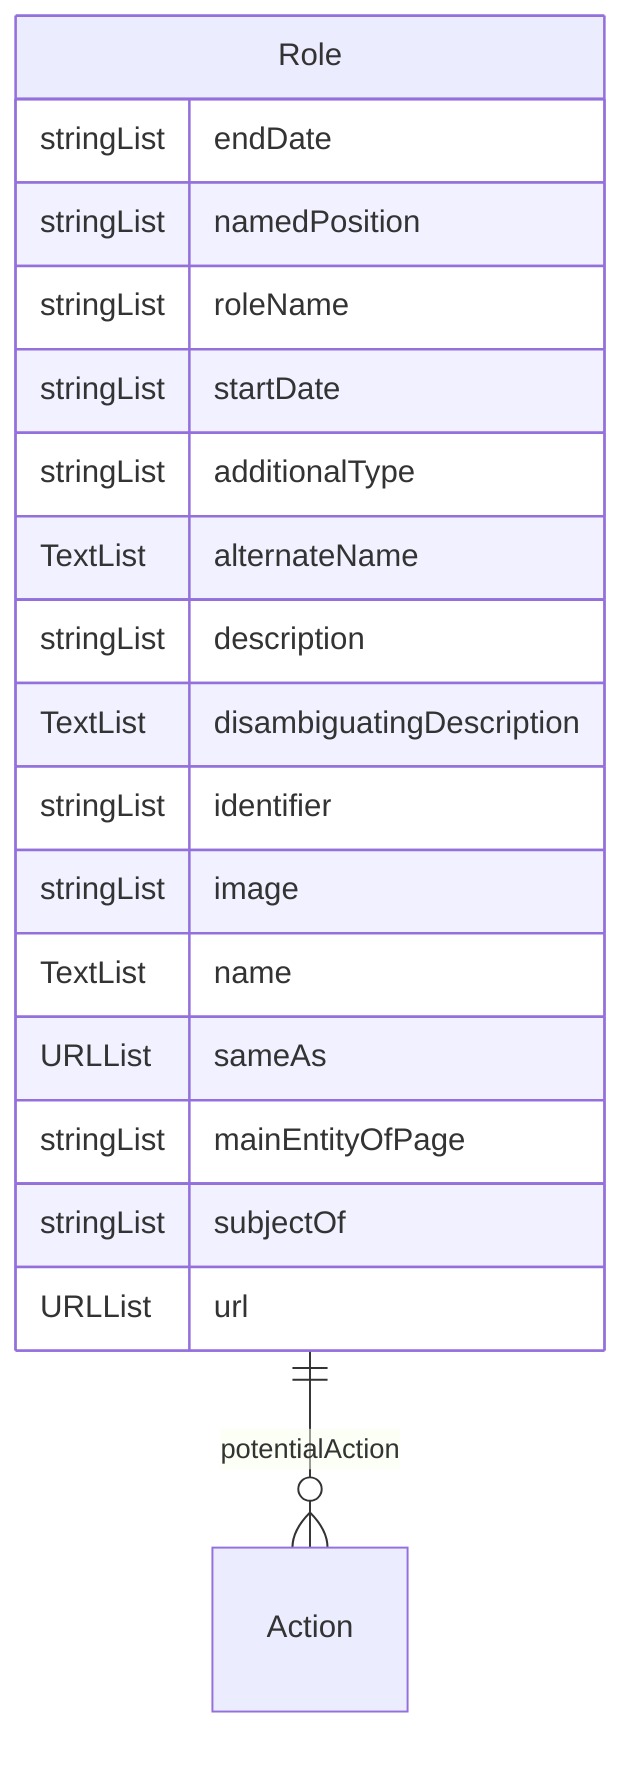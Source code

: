 erDiagram
Role {
    stringList endDate  
    stringList namedPosition  
    stringList roleName  
    stringList startDate  
    stringList additionalType  
    TextList alternateName  
    stringList description  
    TextList disambiguatingDescription  
    stringList identifier  
    stringList image  
    TextList name  
    URLList sameAs  
    stringList mainEntityOfPage  
    stringList subjectOf  
    URLList url  
}

Role ||--}o Action : "potentialAction"